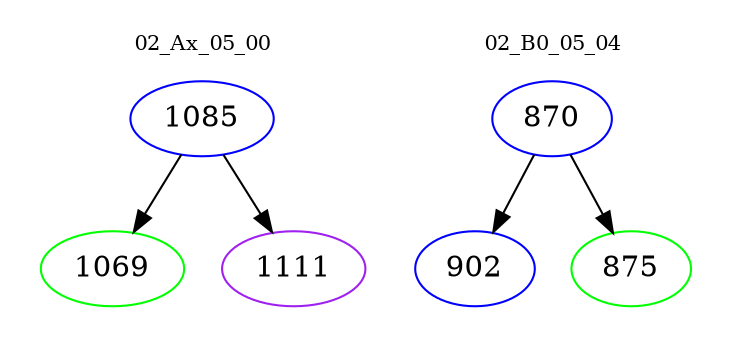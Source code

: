 digraph{
subgraph cluster_0 {
color = white
label = "02_Ax_05_00";
fontsize=10;
T0_1085 [label="1085", color="blue"]
T0_1085 -> T0_1069 [color="black"]
T0_1069 [label="1069", color="green"]
T0_1085 -> T0_1111 [color="black"]
T0_1111 [label="1111", color="purple"]
}
subgraph cluster_1 {
color = white
label = "02_B0_05_04";
fontsize=10;
T1_870 [label="870", color="blue"]
T1_870 -> T1_902 [color="black"]
T1_902 [label="902", color="blue"]
T1_870 -> T1_875 [color="black"]
T1_875 [label="875", color="green"]
}
}
